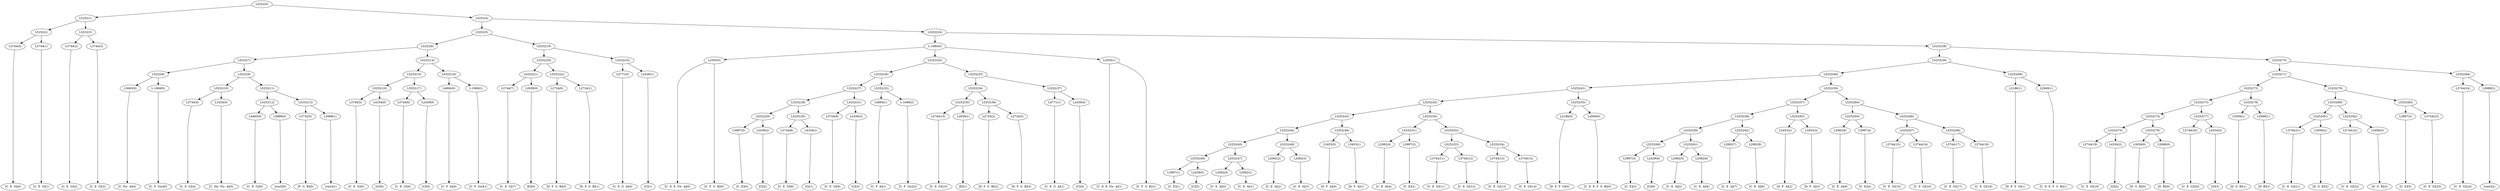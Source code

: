 digraph sample{
"L3744(0)"->"[C  E  G](0)"
"L3744(1)"->"[C  E  G](1)"
"L5252(2)"->"L3744(0)"
"L5252(2)"->"L3744(1)"
"L3744(2)"->"[C  E  G](2)"
"L3744(3)"->"[C  E  G](3)"
"L5252(3)"->"L3744(2)"
"L5252(3)"->"L3744(3)"
"L5252(1)"->"L5252(2)"
"L5252(1)"->"L5252(3)"
"L3663(0)"->"[C  Fis  A](0)"
"L-1668(0)"->"[C  F  Gis](0)"
"L5252(8)"->"L3663(0)"
"L5252(8)"->"L-1668(0)"
"L3744(4)"->"[C  E  G](4)"
"L1024(0)"->"[C  Dis  Fis  A](0)"
"L5252(10)"->"L3744(4)"
"L5252(10)"->"L1024(0)"
"L4465(0)"->"[C  D  G](0)"
"L3988(0)"->"[rest](0)"
"L5252(12)"->"L4465(0)"
"L5252(12)"->"L3988(0)"
"L3732(0)"->"[F  G  B](0)"
"L3988(1)"->"[rest](1)"
"L5252(13)"->"L3732(0)"
"L5252(13)"->"L3988(1)"
"L5252(11)"->"L5252(12)"
"L5252(11)"->"L5252(13)"
"L5252(9)"->"L5252(10)"
"L5252(9)"->"L5252(11)"
"L5252(7)"->"L5252(8)"
"L5252(7)"->"L5252(9)"
"L3744(5)"->"[C  E  G](5)"
"L4334(0)"->"[G](0)"
"L5252(16)"->"L3744(5)"
"L5252(16)"->"L4334(0)"
"L3744(6)"->"[C  E  G](6)"
"L2439(0)"->"[C](0)"
"L5252(17)"->"L3744(6)"
"L5252(17)"->"L2439(0)"
"L5252(15)"->"L5252(16)"
"L5252(15)"->"L5252(17)"
"L4894(0)"->"[C  F  A](0)"
"L-1668(1)"->"[C  F  Gis](1)"
"L5252(18)"->"L4894(0)"
"L5252(18)"->"L-1668(1)"
"L5252(14)"->"L5252(15)"
"L5252(14)"->"L5252(18)"
"L5252(6)"->"L5252(7)"
"L5252(6)"->"L5252(14)"
"L3744(7)"->"[C  E  G](7)"
"L2939(0)"->"[E](0)"
"L5252(21)"->"L3744(7)"
"L5252(21)"->"L2939(0)"
"L2724(0)"->"[D  F  G  B](0)"
"L2724(1)"->"[D  F  G  B](1)"
"L5252(22)"->"L2724(0)"
"L5252(22)"->"L2724(1)"
"L5252(20)"->"L5252(21)"
"L5252(20)"->"L5252(22)"
"L4771(0)"->"[C  E  G  A](0)"
"L2439(1)"->"[C](1)"
"L5252(23)"->"L4771(0)"
"L5252(23)"->"L2439(1)"
"L5252(19)"->"L5252(20)"
"L5252(19)"->"L5252(23)"
"L5252(5)"->"L5252(6)"
"L5252(5)"->"L5252(19)"
"L2505(0)"->"[C  D  E  Fis  A](0)"
"L2505(0)"->"[C  F  G  B](0)"
"L3997(0)"->"[C  E](0)"
"L2439(2)"->"[C](2)"
"L5252(29)"->"L3997(0)"
"L5252(29)"->"L2439(2)"
"L3744(8)"->"[C  E  G](8)"
"L4334(1)"->"[G](1)"
"L5252(30)"->"L3744(8)"
"L5252(30)"->"L4334(1)"
"L5252(28)"->"L5252(29)"
"L5252(28)"->"L5252(30)"
"L3744(9)"->"[C  E  G](9)"
"L2439(3)"->"[C](3)"
"L5252(31)"->"L3744(9)"
"L5252(31)"->"L2439(3)"
"L5252(27)"->"L5252(28)"
"L5252(27)"->"L5252(31)"
"L4894(1)"->"[C  F  A](1)"
"L-1668(2)"->"[C  F  Gis](2)"
"L5252(32)"->"L4894(1)"
"L5252(32)"->"L-1668(2)"
"L5252(26)"->"L5252(27)"
"L5252(26)"->"L5252(32)"
"L3744(10)"->"[C  E  G](10)"
"L2939(1)"->"[E](1)"
"L5252(35)"->"L3744(10)"
"L5252(35)"->"L2939(1)"
"L2724(2)"->"[D  F  G  B](2)"
"L2724(3)"->"[D  F  G  B](3)"
"L5252(36)"->"L2724(2)"
"L5252(36)"->"L2724(3)"
"L5252(34)"->"L5252(35)"
"L5252(34)"->"L5252(36)"
"L4771(1)"->"[C  E  G  A](1)"
"L2439(4)"->"[C](4)"
"L5252(37)"->"L4771(1)"
"L5252(37)"->"L2439(4)"
"L5252(33)"->"L5252(34)"
"L5252(33)"->"L5252(37)"
"L5252(25)"->"L5252(26)"
"L5252(25)"->"L5252(33)"
"L2505(1)"->"[C  D  E  Fis  A](1)"
"L2505(1)"->"[C  F  G  B](1)"
"L-1680(0)"->"L2505(0)"
"L-1680(0)"->"L5252(25)"
"L-1680(0)"->"L2505(1)"
"L3997(1)"->"[C  E](1)"
"L2439(5)"->"[C](5)"
"L5252(46)"->"L3997(1)"
"L5252(46)"->"L2439(5)"
"L2082(0)"->"[C  E  A](0)"
"L2082(1)"->"[C  E  A](1)"
"L5252(47)"->"L2082(0)"
"L5252(47)"->"L2082(1)"
"L5252(45)"->"L5252(46)"
"L5252(45)"->"L5252(47)"
"L2082(2)"->"[C  E  A](2)"
"L2082(3)"->"[C  E  A](3)"
"L5252(48)"->"L2082(2)"
"L5252(48)"->"L2082(3)"
"L5252(44)"->"L5252(45)"
"L5252(44)"->"L5252(48)"
"L3453(0)"->"[D  F  A](0)"
"L3453(1)"->"[D  F  A](1)"
"L5252(49)"->"L3453(0)"
"L5252(49)"->"L3453(1)"
"L5252(43)"->"L5252(44)"
"L5252(43)"->"L5252(49)"
"L2082(4)"->"[C  E  A](4)"
"L3997(2)"->"[C  E](2)"
"L5252(51)"->"L2082(4)"
"L5252(51)"->"L3997(2)"
"L3744(11)"->"[C  E  G](11)"
"L3744(12)"->"[C  E  G](12)"
"L5252(53)"->"L3744(11)"
"L5252(53)"->"L3744(12)"
"L3744(13)"->"[C  E  G](13)"
"L3744(14)"->"[C  E  G](14)"
"L5252(54)"->"L3744(13)"
"L5252(54)"->"L3744(14)"
"L5252(52)"->"L5252(53)"
"L5252(52)"->"L5252(54)"
"L5252(50)"->"L5252(51)"
"L5252(50)"->"L5252(52)"
"L5252(42)"->"L5252(43)"
"L5252(42)"->"L5252(50)"
"L2186(0)"->"[D  E  F  G](0)"
"L2949(0)"->"[C  D  E  F  G  B](0)"
"L5252(55)"->"L2186(0)"
"L5252(55)"->"L2949(0)"
"L5252(41)"->"L5252(42)"
"L5252(41)"->"L5252(55)"
"L3997(3)"->"[C  E](3)"
"L2439(6)"->"[C](6)"
"L5252(60)"->"L3997(3)"
"L5252(60)"->"L2439(6)"
"L2082(5)"->"[C  E  A](5)"
"L2082(6)"->"[C  E  A](6)"
"L5252(61)"->"L2082(5)"
"L5252(61)"->"L2082(6)"
"L5252(59)"->"L5252(60)"
"L5252(59)"->"L5252(61)"
"L2082(7)"->"[C  E  A](7)"
"L2082(8)"->"[C  E  A](8)"
"L5252(62)"->"L2082(7)"
"L5252(62)"->"L2082(8)"
"L5252(58)"->"L5252(59)"
"L5252(58)"->"L5252(62)"
"L3453(2)"->"[D  F  A](2)"
"L3453(3)"->"[D  F  A](3)"
"L5252(63)"->"L3453(2)"
"L5252(63)"->"L3453(3)"
"L5252(57)"->"L5252(58)"
"L5252(57)"->"L5252(63)"
"L2082(9)"->"[C  E  A](9)"
"L3997(4)"->"[C  E](4)"
"L5252(65)"->"L2082(9)"
"L5252(65)"->"L3997(4)"
"L3744(15)"->"[C  E  G](15)"
"L3744(16)"->"[C  E  G](16)"
"L5252(67)"->"L3744(15)"
"L5252(67)"->"L3744(16)"
"L3744(17)"->"[C  E  G](17)"
"L3744(18)"->"[C  E  G](18)"
"L5252(68)"->"L3744(17)"
"L5252(68)"->"L3744(18)"
"L5252(66)"->"L5252(67)"
"L5252(66)"->"L5252(68)"
"L5252(64)"->"L5252(65)"
"L5252(64)"->"L5252(66)"
"L5252(56)"->"L5252(57)"
"L5252(56)"->"L5252(64)"
"L5252(40)"->"L5252(41)"
"L5252(40)"->"L5252(56)"
"L2186(1)"->"[D  E  F  G](1)"
"L2949(1)"->"[C  D  E  F  G  B](1)"
"L5252(69)"->"L2186(1)"
"L5252(69)"->"L2949(1)"
"L5252(39)"->"L5252(40)"
"L5252(39)"->"L5252(69)"
"L3744(19)"->"[C  E  G](19)"
"L4334(2)"->"[G](2)"
"L5252(75)"->"L3744(19)"
"L5252(75)"->"L4334(2)"
"L3056(0)"->"[D  G  B](0)"
"L2068(0)"->"[D  B](0)"
"L5252(76)"->"L3056(0)"
"L5252(76)"->"L2068(0)"
"L5252(74)"->"L5252(75)"
"L5252(74)"->"L5252(76)"
"L3744(20)"->"[C  E  G](20)"
"L4334(3)"->"[G](3)"
"L5252(77)"->"L3744(20)"
"L5252(77)"->"L4334(3)"
"L5252(73)"->"L5252(74)"
"L5252(73)"->"L5252(77)"
"L3056(1)"->"[D  G  B](1)"
"L2068(1)"->"[D  B](1)"
"L5252(78)"->"L3056(1)"
"L5252(78)"->"L2068(1)"
"L5252(72)"->"L5252(73)"
"L5252(72)"->"L5252(78)"
"L3744(21)"->"[C  E  G](21)"
"L3056(2)"->"[D  G  B](2)"
"L5252(81)"->"L3744(21)"
"L5252(81)"->"L3056(2)"
"L3744(22)"->"[C  E  G](22)"
"L3056(3)"->"[D  G  B](3)"
"L5252(82)"->"L3744(22)"
"L5252(82)"->"L3056(3)"
"L5252(80)"->"L5252(81)"
"L5252(80)"->"L5252(82)"
"L3997(5)"->"[C  E](5)"
"L3744(23)"->"[C  E  G](23)"
"L5252(83)"->"L3997(5)"
"L5252(83)"->"L3744(23)"
"L5252(79)"->"L5252(80)"
"L5252(79)"->"L5252(83)"
"L5252(71)"->"L5252(72)"
"L5252(71)"->"L5252(79)"
"L3744(24)"->"[C  E  G](24)"
"L3988(2)"->"[rest](2)"
"L5252(84)"->"L3744(24)"
"L5252(84)"->"L3988(2)"
"L5252(70)"->"L5252(71)"
"L5252(70)"->"L5252(84)"
"L5252(38)"->"L5252(39)"
"L5252(38)"->"L5252(70)"
"L5252(24)"->"L-1680(0)"
"L5252(24)"->"L5252(38)"
"L5252(4)"->"L5252(5)"
"L5252(4)"->"L5252(24)"
"L5252(0)"->"L5252(1)"
"L5252(0)"->"L5252(4)"
{rank = min; "L5252(0)"}
{rank = same; "L5252(1)"; "L5252(4)";}
{rank = same; "L5252(2)"; "L5252(3)"; "L5252(5)"; "L5252(24)";}
{rank = same; "L3744(0)"; "L3744(1)"; "L3744(2)"; "L3744(3)"; "L5252(6)"; "L5252(19)"; "L-1680(0)"; "L5252(38)";}
{rank = same; "L5252(7)"; "L5252(14)"; "L5252(20)"; "L5252(23)"; "L2505(0)"; "L5252(25)"; "L2505(1)"; "L5252(39)"; "L5252(70)";}
{rank = same; "L5252(8)"; "L5252(9)"; "L5252(15)"; "L5252(18)"; "L5252(21)"; "L5252(22)"; "L4771(0)"; "L2439(1)"; "L5252(26)"; "L5252(33)"; "L5252(40)"; "L5252(69)"; "L5252(71)"; "L5252(84)";}
{rank = same; "L3663(0)"; "L-1668(0)"; "L5252(10)"; "L5252(11)"; "L5252(16)"; "L5252(17)"; "L4894(0)"; "L-1668(1)"; "L3744(7)"; "L2939(0)"; "L2724(0)"; "L2724(1)"; "L5252(27)"; "L5252(32)"; "L5252(34)"; "L5252(37)"; "L5252(41)"; "L5252(56)"; "L2186(1)"; "L2949(1)"; "L5252(72)"; "L5252(79)"; "L3744(24)"; "L3988(2)";}
{rank = same; "L3744(4)"; "L1024(0)"; "L5252(12)"; "L5252(13)"; "L3744(5)"; "L4334(0)"; "L3744(6)"; "L2439(0)"; "L5252(28)"; "L5252(31)"; "L4894(1)"; "L-1668(2)"; "L5252(35)"; "L5252(36)"; "L4771(1)"; "L2439(4)"; "L5252(42)"; "L5252(55)"; "L5252(57)"; "L5252(64)"; "L5252(73)"; "L5252(78)"; "L5252(80)"; "L5252(83)";}
{rank = same; "L4465(0)"; "L3988(0)"; "L3732(0)"; "L3988(1)"; "L5252(29)"; "L5252(30)"; "L3744(9)"; "L2439(3)"; "L3744(10)"; "L2939(1)"; "L2724(2)"; "L2724(3)"; "L5252(43)"; "L5252(50)"; "L2186(0)"; "L2949(0)"; "L5252(58)"; "L5252(63)"; "L5252(65)"; "L5252(66)"; "L5252(74)"; "L5252(77)"; "L3056(1)"; "L2068(1)"; "L5252(81)"; "L5252(82)"; "L3997(5)"; "L3744(23)";}
{rank = same; "L3997(0)"; "L2439(2)"; "L3744(8)"; "L4334(1)"; "L5252(44)"; "L5252(49)"; "L5252(51)"; "L5252(52)"; "L5252(59)"; "L5252(62)"; "L3453(2)"; "L3453(3)"; "L2082(9)"; "L3997(4)"; "L5252(67)"; "L5252(68)"; "L5252(75)"; "L5252(76)"; "L3744(20)"; "L4334(3)"; "L3744(21)"; "L3056(2)"; "L3744(22)"; "L3056(3)";}
{rank = same; "L5252(45)"; "L5252(48)"; "L3453(0)"; "L3453(1)"; "L2082(4)"; "L3997(2)"; "L5252(53)"; "L5252(54)"; "L5252(60)"; "L5252(61)"; "L2082(7)"; "L2082(8)"; "L3744(15)"; "L3744(16)"; "L3744(17)"; "L3744(18)"; "L3744(19)"; "L4334(2)"; "L3056(0)"; "L2068(0)";}
{rank = same; "L5252(46)"; "L5252(47)"; "L2082(2)"; "L2082(3)"; "L3744(11)"; "L3744(12)"; "L3744(13)"; "L3744(14)"; "L3997(3)"; "L2439(6)"; "L2082(5)"; "L2082(6)";}
{rank = same; "L3997(1)"; "L2439(5)"; "L2082(0)"; "L2082(1)";}
{rank = max; "[C  D  E  F  G  B](0)"; "[C  D  E  F  G  B](1)"; "[C  D  E  Fis  A](0)"; "[C  D  E  Fis  A](1)"; "[C  D  G](0)"; "[C  Dis  Fis  A](0)"; "[C  E  A](0)"; "[C  E  A](1)"; "[C  E  A](2)"; "[C  E  A](3)"; "[C  E  A](4)"; "[C  E  A](5)"; "[C  E  A](6)"; "[C  E  A](7)"; "[C  E  A](8)"; "[C  E  A](9)"; "[C  E  G  A](0)"; "[C  E  G  A](1)"; "[C  E  G](0)"; "[C  E  G](1)"; "[C  E  G](10)"; "[C  E  G](11)"; "[C  E  G](12)"; "[C  E  G](13)"; "[C  E  G](14)"; "[C  E  G](15)"; "[C  E  G](16)"; "[C  E  G](17)"; "[C  E  G](18)"; "[C  E  G](19)"; "[C  E  G](2)"; "[C  E  G](20)"; "[C  E  G](21)"; "[C  E  G](22)"; "[C  E  G](23)"; "[C  E  G](24)"; "[C  E  G](3)"; "[C  E  G](4)"; "[C  E  G](5)"; "[C  E  G](6)"; "[C  E  G](7)"; "[C  E  G](8)"; "[C  E  G](9)"; "[C  E](0)"; "[C  E](1)"; "[C  E](2)"; "[C  E](3)"; "[C  E](4)"; "[C  E](5)"; "[C  F  A](0)"; "[C  F  A](1)"; "[C  F  G  B](0)"; "[C  F  G  B](1)"; "[C  F  Gis](0)"; "[C  F  Gis](1)"; "[C  F  Gis](2)"; "[C  Fis  A](0)"; "[C](0)"; "[C](1)"; "[C](2)"; "[C](3)"; "[C](4)"; "[C](5)"; "[C](6)"; "[D  B](0)"; "[D  B](1)"; "[D  E  F  G](0)"; "[D  E  F  G](1)"; "[D  F  A](0)"; "[D  F  A](1)"; "[D  F  A](2)"; "[D  F  A](3)"; "[D  F  G  B](0)"; "[D  F  G  B](1)"; "[D  F  G  B](2)"; "[D  F  G  B](3)"; "[D  G  B](0)"; "[D  G  B](1)"; "[D  G  B](2)"; "[D  G  B](3)"; "[E](0)"; "[E](1)"; "[F  G  B](0)"; "[G](0)"; "[G](1)"; "[G](2)"; "[G](3)"; "[rest](0)"; "[rest](1)"; "[rest](2)";}
}